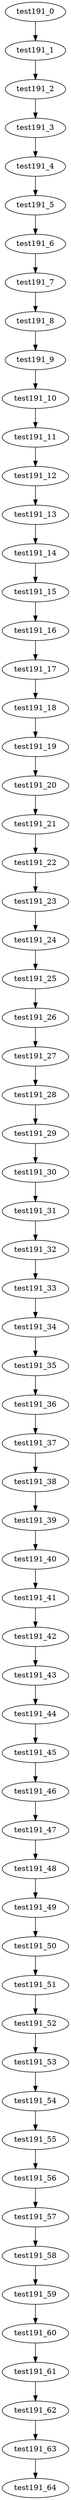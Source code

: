 digraph G {
test191_0->test191_1;
test191_1->test191_2;
test191_2->test191_3;
test191_3->test191_4;
test191_4->test191_5;
test191_5->test191_6;
test191_6->test191_7;
test191_7->test191_8;
test191_8->test191_9;
test191_9->test191_10;
test191_10->test191_11;
test191_11->test191_12;
test191_12->test191_13;
test191_13->test191_14;
test191_14->test191_15;
test191_15->test191_16;
test191_16->test191_17;
test191_17->test191_18;
test191_18->test191_19;
test191_19->test191_20;
test191_20->test191_21;
test191_21->test191_22;
test191_22->test191_23;
test191_23->test191_24;
test191_24->test191_25;
test191_25->test191_26;
test191_26->test191_27;
test191_27->test191_28;
test191_28->test191_29;
test191_29->test191_30;
test191_30->test191_31;
test191_31->test191_32;
test191_32->test191_33;
test191_33->test191_34;
test191_34->test191_35;
test191_35->test191_36;
test191_36->test191_37;
test191_37->test191_38;
test191_38->test191_39;
test191_39->test191_40;
test191_40->test191_41;
test191_41->test191_42;
test191_42->test191_43;
test191_43->test191_44;
test191_44->test191_45;
test191_45->test191_46;
test191_46->test191_47;
test191_47->test191_48;
test191_48->test191_49;
test191_49->test191_50;
test191_50->test191_51;
test191_51->test191_52;
test191_52->test191_53;
test191_53->test191_54;
test191_54->test191_55;
test191_55->test191_56;
test191_56->test191_57;
test191_57->test191_58;
test191_58->test191_59;
test191_59->test191_60;
test191_60->test191_61;
test191_61->test191_62;
test191_62->test191_63;
test191_63->test191_64;

}
